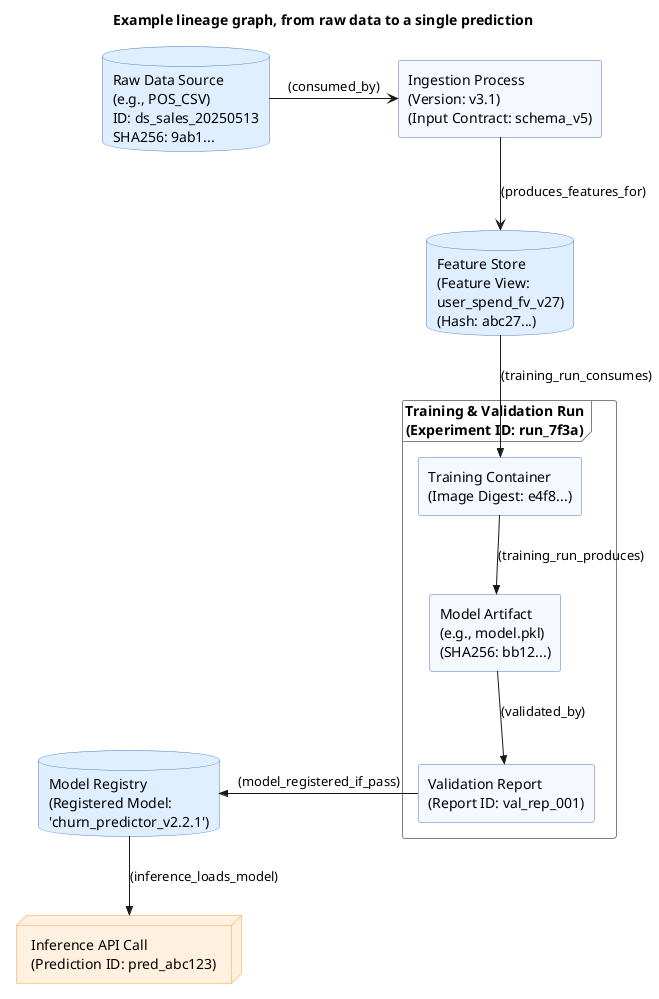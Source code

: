 @startuml
title Example lineage graph, from raw data to a single prediction

skinparam shadowing false
skinparam rectangleBackgroundColor #F5F8FF
skinparam rectangleBorderColor #4A7AC7
skinparam databaseBackgroundColor #E0EFFF
skinparam databaseBorderColor #4A7AC7
skinparam nodeBackgroundColor #FFF0E0
skinparam nodeBorderColor #FFA042
skinparam frameBackgroundColor # व्हाइट 
skinparam frameBorderColor #Gray

database "Raw Data Source\n(e.g., POS_CSV)\nID: ds_sales_20250513\nSHA256: 9ab1..." as RAW
rectangle "Ingestion Process\n(Version: v3.1)\n(Input Contract: schema_v5)" as ING
database "Feature Store\n(Feature View: \nuser_spend_fv_v27)\n(Hash: abc27...)" as FEAT

frame "Training & Validation Run\n(Experiment ID: run_7f3a)" {
  rectangle "Training Container\n(Image Digest: e4f8...)" as IMG
  rectangle "Model Artifact\n(e.g., model.pkl)\n(SHA256: bb12...)" as MODEL_ART
  rectangle "Validation Report\n(Report ID: val_rep_001)" as VAL_REP
}

database "Model Registry\n(Registered Model: \n'churn_predictor_v2.2.1')" as REG
node "Inference API Call\n(Prediction ID: pred_abc123)" as SERVE

RAW -right-> ING : (consumed_by)
ING --> FEAT : (produces_features_for)
FEAT -->> IMG : (training_run_consumes)
IMG -->> MODEL_ART : (training_run_produces)
MODEL_ART -->> VAL_REP : (validated_by)
VAL_REP -left->> REG : (model_registered_if_pass)
REG -->> SERVE : (inference_loads_model)

@enduml
